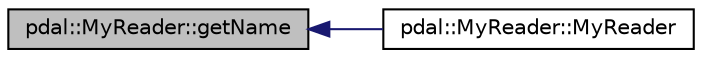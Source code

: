digraph "pdal::MyReader::getName"
{
  edge [fontname="Helvetica",fontsize="10",labelfontname="Helvetica",labelfontsize="10"];
  node [fontname="Helvetica",fontsize="10",shape=record];
  rankdir="LR";
  Node1 [label="pdal::MyReader::getName",height=0.2,width=0.4,color="black", fillcolor="grey75", style="filled", fontcolor="black"];
  Node1 -> Node2 [dir="back",color="midnightblue",fontsize="10",style="solid",fontname="Helvetica"];
  Node2 [label="pdal::MyReader::MyReader",height=0.2,width=0.4,color="black", fillcolor="white", style="filled",URL="$classpdal_1_1MyReader.html#a9448f68153467d8a7d4e1350a9eb7b02"];
}
